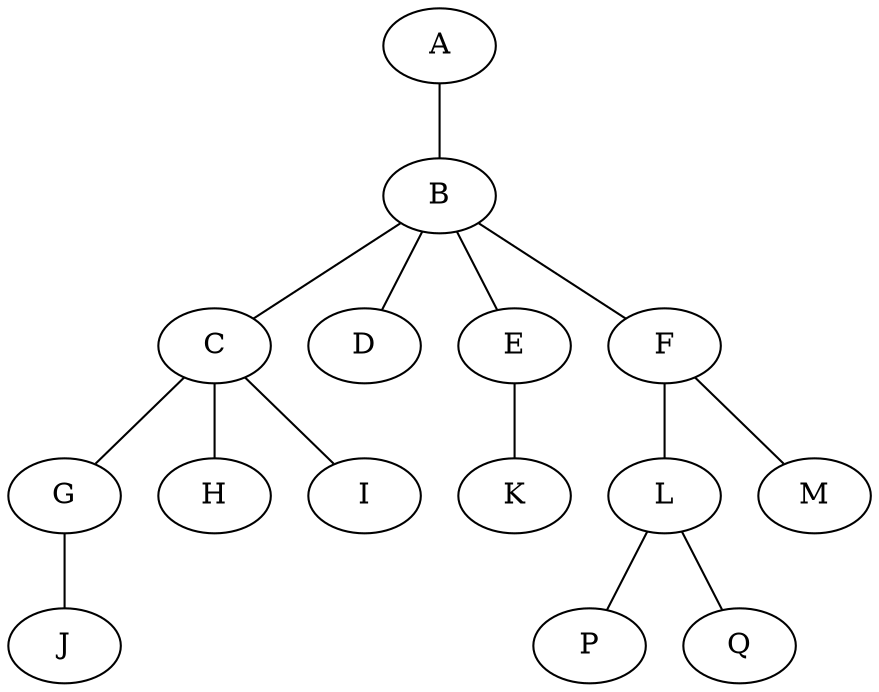 graph SampleNetwork {
	A -- B;
	B -- C;
	B -- D;
	B -- E;
	B -- F;
	C -- G;
	C -- H;
	C -- I;
	E -- K;
	F -- L;
	F -- M;
	G -- J;
	L -- P;
	L -- Q;
}
